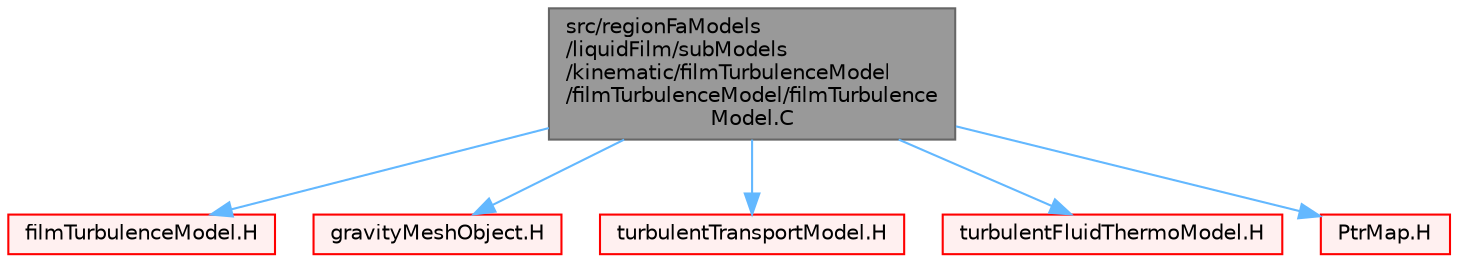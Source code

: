 digraph "src/regionFaModels/liquidFilm/subModels/kinematic/filmTurbulenceModel/filmTurbulenceModel/filmTurbulenceModel.C"
{
 // LATEX_PDF_SIZE
  bgcolor="transparent";
  edge [fontname=Helvetica,fontsize=10,labelfontname=Helvetica,labelfontsize=10];
  node [fontname=Helvetica,fontsize=10,shape=box,height=0.2,width=0.4];
  Node1 [id="Node000001",label="src/regionFaModels\l/liquidFilm/subModels\l/kinematic/filmTurbulenceModel\l/filmTurbulenceModel/filmTurbulence\lModel.C",height=0.2,width=0.4,color="gray40", fillcolor="grey60", style="filled", fontcolor="black",tooltip=" "];
  Node1 -> Node2 [id="edge1_Node000001_Node000002",color="steelblue1",style="solid",tooltip=" "];
  Node2 [id="Node000002",label="filmTurbulenceModel.H",height=0.2,width=0.4,color="red", fillcolor="#FFF0F0", style="filled",URL="$regionFaModels_2liquidFilm_2subModels_2kinematic_2filmTurbulenceModel_2filmTurbulenceModel_2filmTurbulenceModel_8H.html",tooltip=" "];
  Node1 -> Node490 [id="edge2_Node000001_Node000490",color="steelblue1",style="solid",tooltip=" "];
  Node490 [id="Node000490",label="gravityMeshObject.H",height=0.2,width=0.4,color="red", fillcolor="#FFF0F0", style="filled",URL="$gravityMeshObject_8H.html",tooltip=" "];
  Node1 -> Node491 [id="edge3_Node000001_Node000491",color="steelblue1",style="solid",tooltip=" "];
  Node491 [id="Node000491",label="turbulentTransportModel.H",height=0.2,width=0.4,color="red", fillcolor="#FFF0F0", style="filled",URL="$turbulentTransportModel_8H.html",tooltip=" "];
  Node1 -> Node520 [id="edge4_Node000001_Node000520",color="steelblue1",style="solid",tooltip=" "];
  Node520 [id="Node000520",label="turbulentFluidThermoModel.H",height=0.2,width=0.4,color="red", fillcolor="#FFF0F0", style="filled",URL="$turbulentFluidThermoModel_8H.html",tooltip=" "];
  Node1 -> Node467 [id="edge5_Node000001_Node000467",color="steelblue1",style="solid",tooltip=" "];
  Node467 [id="Node000467",label="PtrMap.H",height=0.2,width=0.4,color="red", fillcolor="#FFF0F0", style="filled",URL="$PtrMap_8H.html",tooltip=" "];
}

